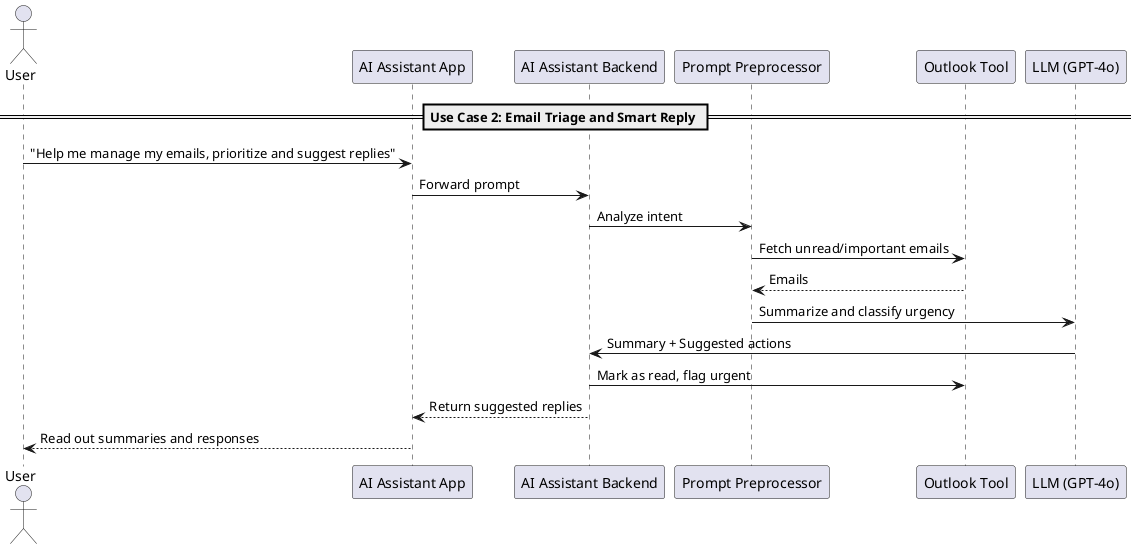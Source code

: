 @startuml
== Use Case 2: Email Triage and Smart Reply ==
actor User
participant "AI Assistant App" as App2
participant "AI Assistant Backend" as Backend2
participant "Prompt Preprocessor" as Pre2
participant "Outlook Tool" as Outlook
participant "LLM (GPT-4o)" as LLM2

User -> App2 : "Help me manage my emails, prioritize and suggest replies"
App2 -> Backend2 : Forward prompt
Backend2 -> Pre2 : Analyze intent
Pre2 -> Outlook : Fetch unread/important emails
Outlook --> Pre2 : Emails
Pre2 -> LLM2 : Summarize and classify urgency
LLM2 -> Backend2 : Summary + Suggested actions
Backend2 -> Outlook : Mark as read, flag urgent
Backend2 --> App2 : Return suggested replies
App2 --> User : Read out summaries and responses
@enduml
